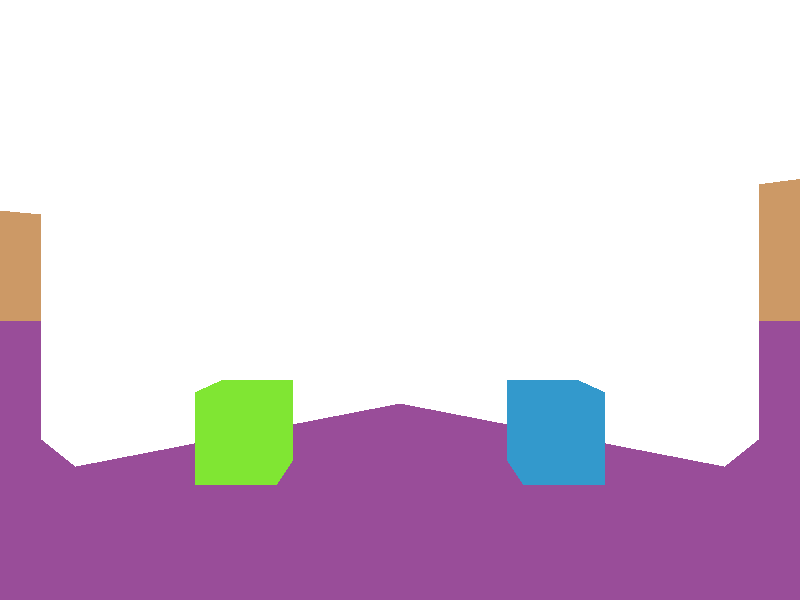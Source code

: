 // csc 473 more interesting box

camera {
  location  <0, 0, 14>
  up        <0,  1,  0>
  right     <1.5, 0,  0>
  look_at   <0, 0, 0>
}

light_source {<10, 2, 3> color rgb <1.0, 1.0, 1.0>}


// Floor
plane {<0, 1, 0>, -4
  pigment {color rgb <0.6, 0.3, 0.6>}
  finish {ambient 0.4 diffuse 1.0}
}

// Background
plane {<0, 0, 1>, -100
  pigment {color rgb <0.8, 0.6, 0.4>}
  finish {ambient 0.2 diffuse 0.4}
}

box {<-2, -5, -8.5>, <2, 5, 4.5>
  pigment { color rgb <1.0, 1.0, 1.0>}
  finish {ambient 0.2 diffuse 0.8 reflection 0.8}
  rotate <0, -45, 0>
  translate <-7, 0, -5>
}

box {<-2, -5, -8.5>, <2, 5, 4.5>
  pigment { color rgb <1.0, 1.0, 1.0>}
  finish {ambient 0.2 diffuse 0.8 reflection 0.8}
  rotate <0, 45, 0>
  translate <7, 0, -5>
}

box {<-15, 0, -8.5>, <15, 1, 8.5>
  pigment { color rgb <1.0, 1.0, 1.0>}
  finish {ambient 0.2 diffuse 0.8 reflection 0.8}
  rotate <0, 45, 0>
  translate <0, 3, 0>
}


box {<-1, -1, -1>, <1, 1, 1>
  pigment { color rgb <0.5, 0.9, 0.2>}
  finish {ambient 0.2 diffuse 0.8}
  translate <4, -3, 0>
}

box {<-1, -1, -1>, <1, 1, 1>
  pigment { color rgb <0.2, 0.6, 0.8>}
  finish {ambient 0.2 diffuse 0.8}
  translate <-4, -3, 0>
}

